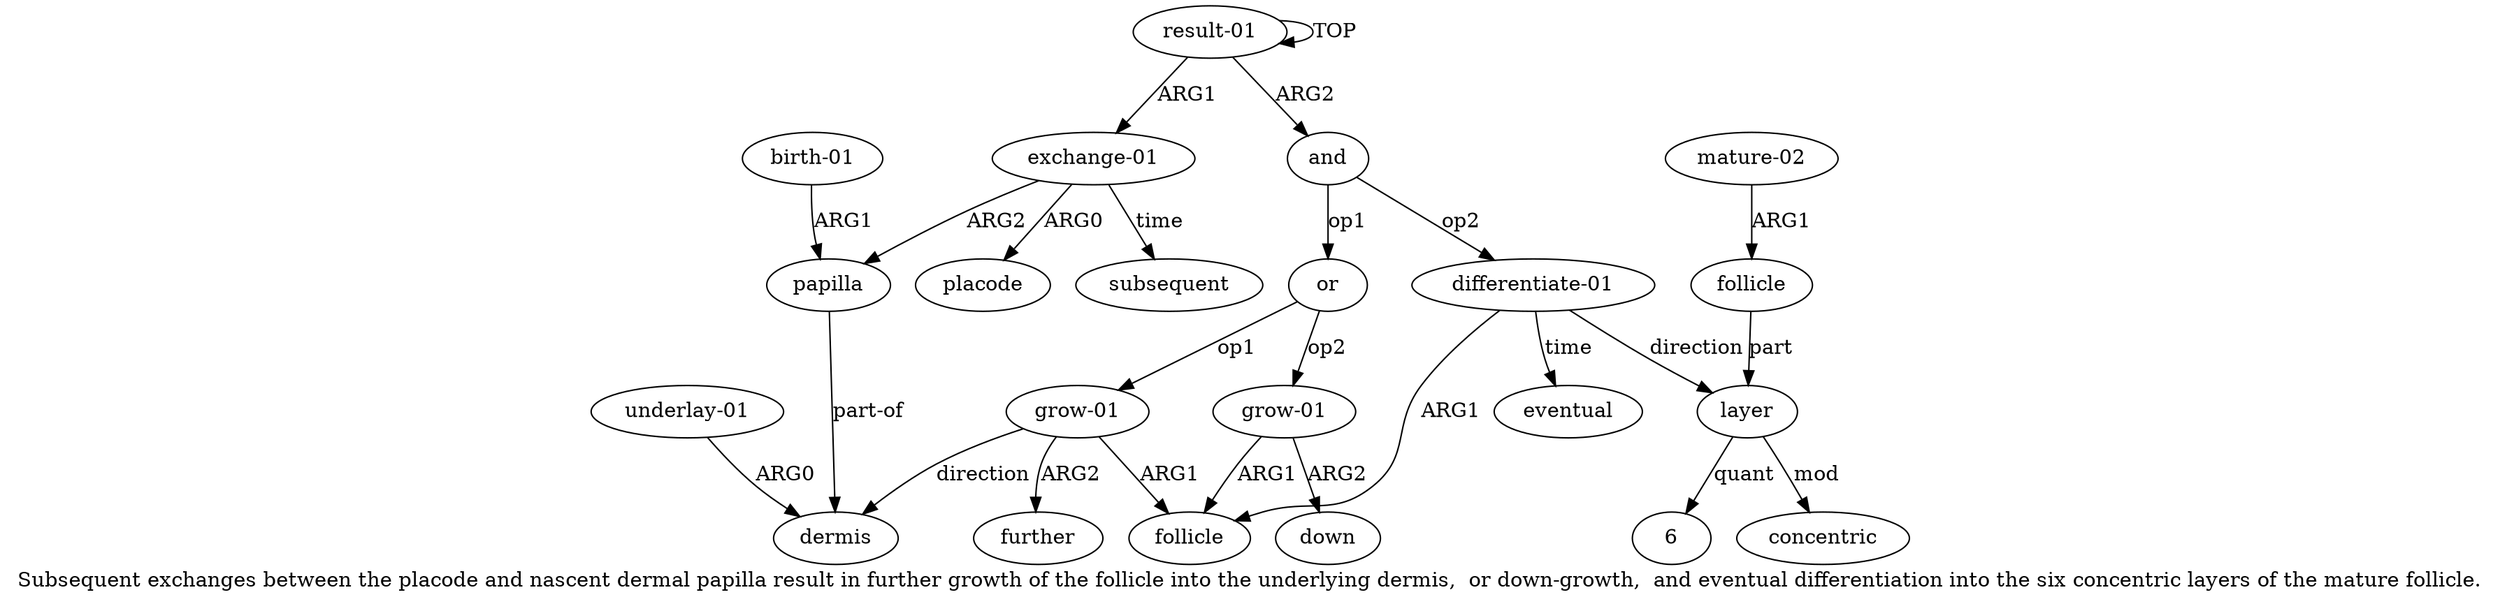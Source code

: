 digraph  {
	graph [label="Subsequent exchanges between the placode and nascent dermal papilla result in further growth of the follicle into the underlying \
dermis,  or down-growth,  and eventual differentiation into the six concentric layers of the mature follicle."];
	node [label="\N"];
	a20	 [color=black,
		gold_ind=20,
		gold_label=eventual,
		label=eventual,
		test_ind=20,
		test_label=eventual];
	"a16 6"	 [color=black,
		gold_ind=-1,
		gold_label=6,
		label=6,
		test_ind=-1,
		test_label=6];
	a15	 [color=black,
		gold_ind=15,
		gold_label="differentiate-01",
		label="differentiate-01",
		test_ind=15,
		test_label="differentiate-01"];
	a15 -> a20 [key=0,
	color=black,
	gold_label=time,
	label=time,
	test_label=time];
a16 [color=black,
	gold_ind=16,
	gold_label=layer,
	label=layer,
	test_ind=16,
	test_label=layer];
a15 -> a16 [key=0,
color=black,
gold_label=direction,
label=direction,
test_label=direction];
a9 [color=black,
gold_ind=9,
gold_label=follicle,
label=follicle,
test_ind=9,
test_label=follicle];
a15 -> a9 [key=0,
color=black,
gold_label=ARG1,
label=ARG1,
test_label=ARG1];
a14 [color=black,
gold_ind=14,
gold_label=down,
label=down,
test_ind=14,
test_label=down];
a17 [color=black,
gold_ind=17,
gold_label=concentric,
label=concentric,
test_ind=17,
test_label=concentric];
a16 -> "a16 6" [key=0,
color=black,
gold_label=quant,
label=quant,
test_label=quant];
a16 -> a17 [key=0,
color=black,
gold_label=mod,
label=mod,
test_label=mod];
a11 [color=black,
gold_ind=11,
gold_label=dermis,
label=dermis,
test_ind=11,
test_label=dermis];
a10 [color=black,
gold_ind=10,
gold_label=further,
label=further,
test_ind=10,
test_label=further];
a13 [color=black,
gold_ind=13,
gold_label="grow-01",
label="grow-01",
test_ind=13,
test_label="grow-01"];
a13 -> a14 [key=0,
color=black,
gold_label=ARG2,
label=ARG2,
test_label=ARG2];
a13 -> a9 [key=0,
color=black,
gold_label=ARG1,
label=ARG1,
test_label=ARG1];
a12 [color=black,
gold_ind=12,
gold_label="underlay-01",
label="underlay-01",
test_ind=12,
test_label="underlay-01"];
a12 -> a11 [key=0,
color=black,
gold_label=ARG0,
label=ARG0,
test_label=ARG0];
a19 [color=black,
gold_ind=19,
gold_label="mature-02",
label="mature-02",
test_ind=19,
test_label="mature-02"];
a18 [color=black,
gold_ind=18,
gold_label=follicle,
label=follicle,
test_ind=18,
test_label=follicle];
a19 -> a18 [key=0,
color=black,
gold_label=ARG1,
label=ARG1,
test_label=ARG1];
a18 -> a16 [key=0,
color=black,
gold_label=part,
label=part,
test_label=part];
a1 [color=black,
gold_ind=1,
gold_label="exchange-01",
label="exchange-01",
test_ind=1,
test_label="exchange-01"];
a3 [color=black,
gold_ind=3,
gold_label=papilla,
label=papilla,
test_ind=3,
test_label=papilla];
a1 -> a3 [key=0,
color=black,
gold_label=ARG2,
label=ARG2,
test_label=ARG2];
a2 [color=black,
gold_ind=2,
gold_label=placode,
label=placode,
test_ind=2,
test_label=placode];
a1 -> a2 [key=0,
color=black,
gold_label=ARG0,
label=ARG0,
test_label=ARG0];
a5 [color=black,
gold_ind=5,
gold_label=subsequent,
label=subsequent,
test_ind=5,
test_label=subsequent];
a1 -> a5 [key=0,
color=black,
gold_label=time,
label=time,
test_label=time];
a0 [color=black,
gold_ind=0,
gold_label="result-01",
label="result-01",
test_ind=0,
test_label="result-01"];
a0 -> a1 [key=0,
color=black,
gold_label=ARG1,
label=ARG1,
test_label=ARG1];
a0 -> a0 [key=0,
color=black,
gold_label=TOP,
label=TOP,
test_label=TOP];
a6 [color=black,
gold_ind=6,
gold_label=and,
label=and,
test_ind=6,
test_label=and];
a0 -> a6 [key=0,
color=black,
gold_label=ARG2,
label=ARG2,
test_label=ARG2];
a3 -> a11 [key=0,
color=black,
gold_label="part-of",
label="part-of",
test_label="part-of"];
a4 [color=black,
gold_ind=4,
gold_label="birth-01",
label="birth-01",
test_ind=4,
test_label="birth-01"];
a4 -> a3 [key=0,
color=black,
gold_label=ARG1,
label=ARG1,
test_label=ARG1];
a7 [color=black,
gold_ind=7,
gold_label=or,
label=or,
test_ind=7,
test_label=or];
a7 -> a13 [key=0,
color=black,
gold_label=op2,
label=op2,
test_label=op2];
a8 [color=black,
gold_ind=8,
gold_label="grow-01",
label="grow-01",
test_ind=8,
test_label="grow-01"];
a7 -> a8 [key=0,
color=black,
gold_label=op1,
label=op1,
test_label=op1];
a6 -> a15 [key=0,
color=black,
gold_label=op2,
label=op2,
test_label=op2];
a6 -> a7 [key=0,
color=black,
gold_label=op1,
label=op1,
test_label=op1];
a8 -> a11 [key=0,
color=black,
gold_label=direction,
label=direction,
test_label=direction];
a8 -> a10 [key=0,
color=black,
gold_label=ARG2,
label=ARG2,
test_label=ARG2];
a8 -> a9 [key=0,
color=black,
gold_label=ARG1,
label=ARG1,
test_label=ARG1];
}
